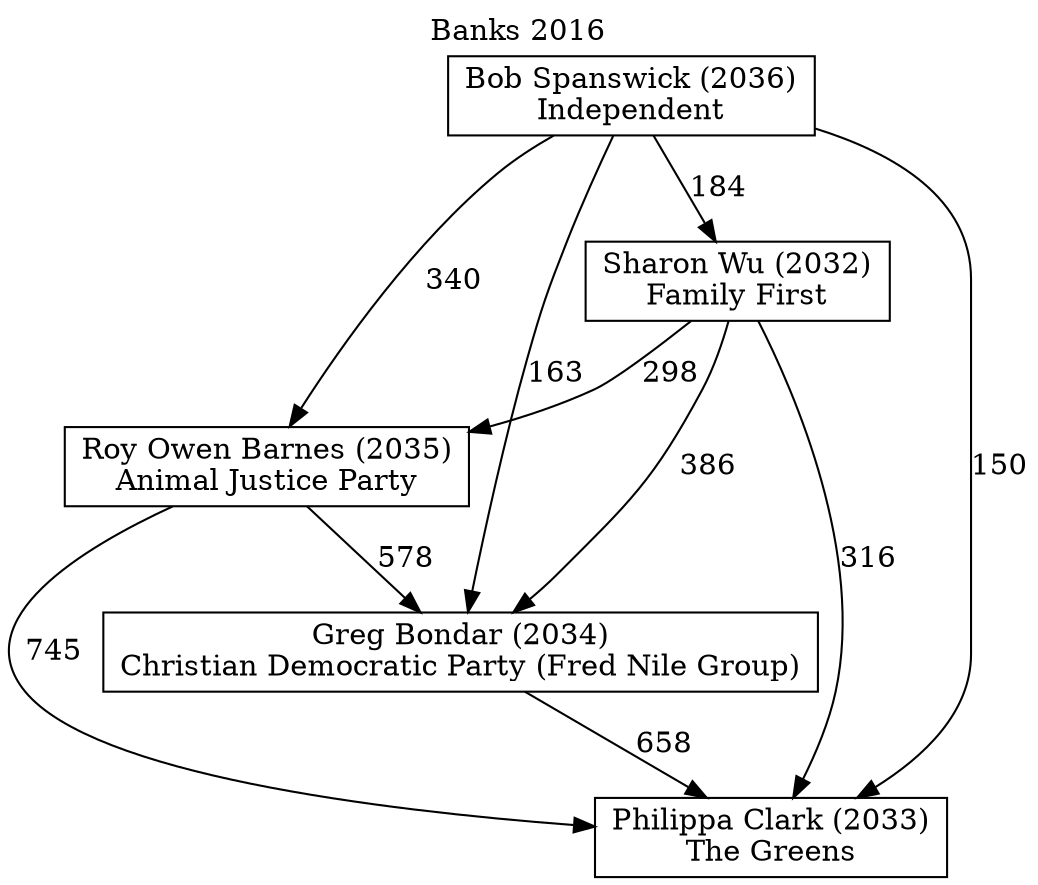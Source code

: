 // House preference flow
digraph "Philippa Clark (2033)_Banks_2016" {
	graph [label="Banks 2016" labelloc=t mclimit=10]
	node [shape=box]
	"Sharon Wu (2032)" [label="Sharon Wu (2032)
Family First"]
	"Roy Owen Barnes (2035)" [label="Roy Owen Barnes (2035)
Animal Justice Party"]
	"Bob Spanswick (2036)" [label="Bob Spanswick (2036)
Independent"]
	"Greg Bondar (2034)" [label="Greg Bondar (2034)
Christian Democratic Party (Fred Nile Group)"]
	"Philippa Clark (2033)" [label="Philippa Clark (2033)
The Greens"]
	"Sharon Wu (2032)" -> "Roy Owen Barnes (2035)" [label=298]
	"Bob Spanswick (2036)" -> "Roy Owen Barnes (2035)" [label=340]
	"Roy Owen Barnes (2035)" -> "Philippa Clark (2033)" [label=745]
	"Greg Bondar (2034)" -> "Philippa Clark (2033)" [label=658]
	"Roy Owen Barnes (2035)" -> "Greg Bondar (2034)" [label=578]
	"Bob Spanswick (2036)" -> "Greg Bondar (2034)" [label=163]
	"Bob Spanswick (2036)" -> "Philippa Clark (2033)" [label=150]
	"Sharon Wu (2032)" -> "Greg Bondar (2034)" [label=386]
	"Sharon Wu (2032)" -> "Philippa Clark (2033)" [label=316]
	"Bob Spanswick (2036)" -> "Sharon Wu (2032)" [label=184]
}
